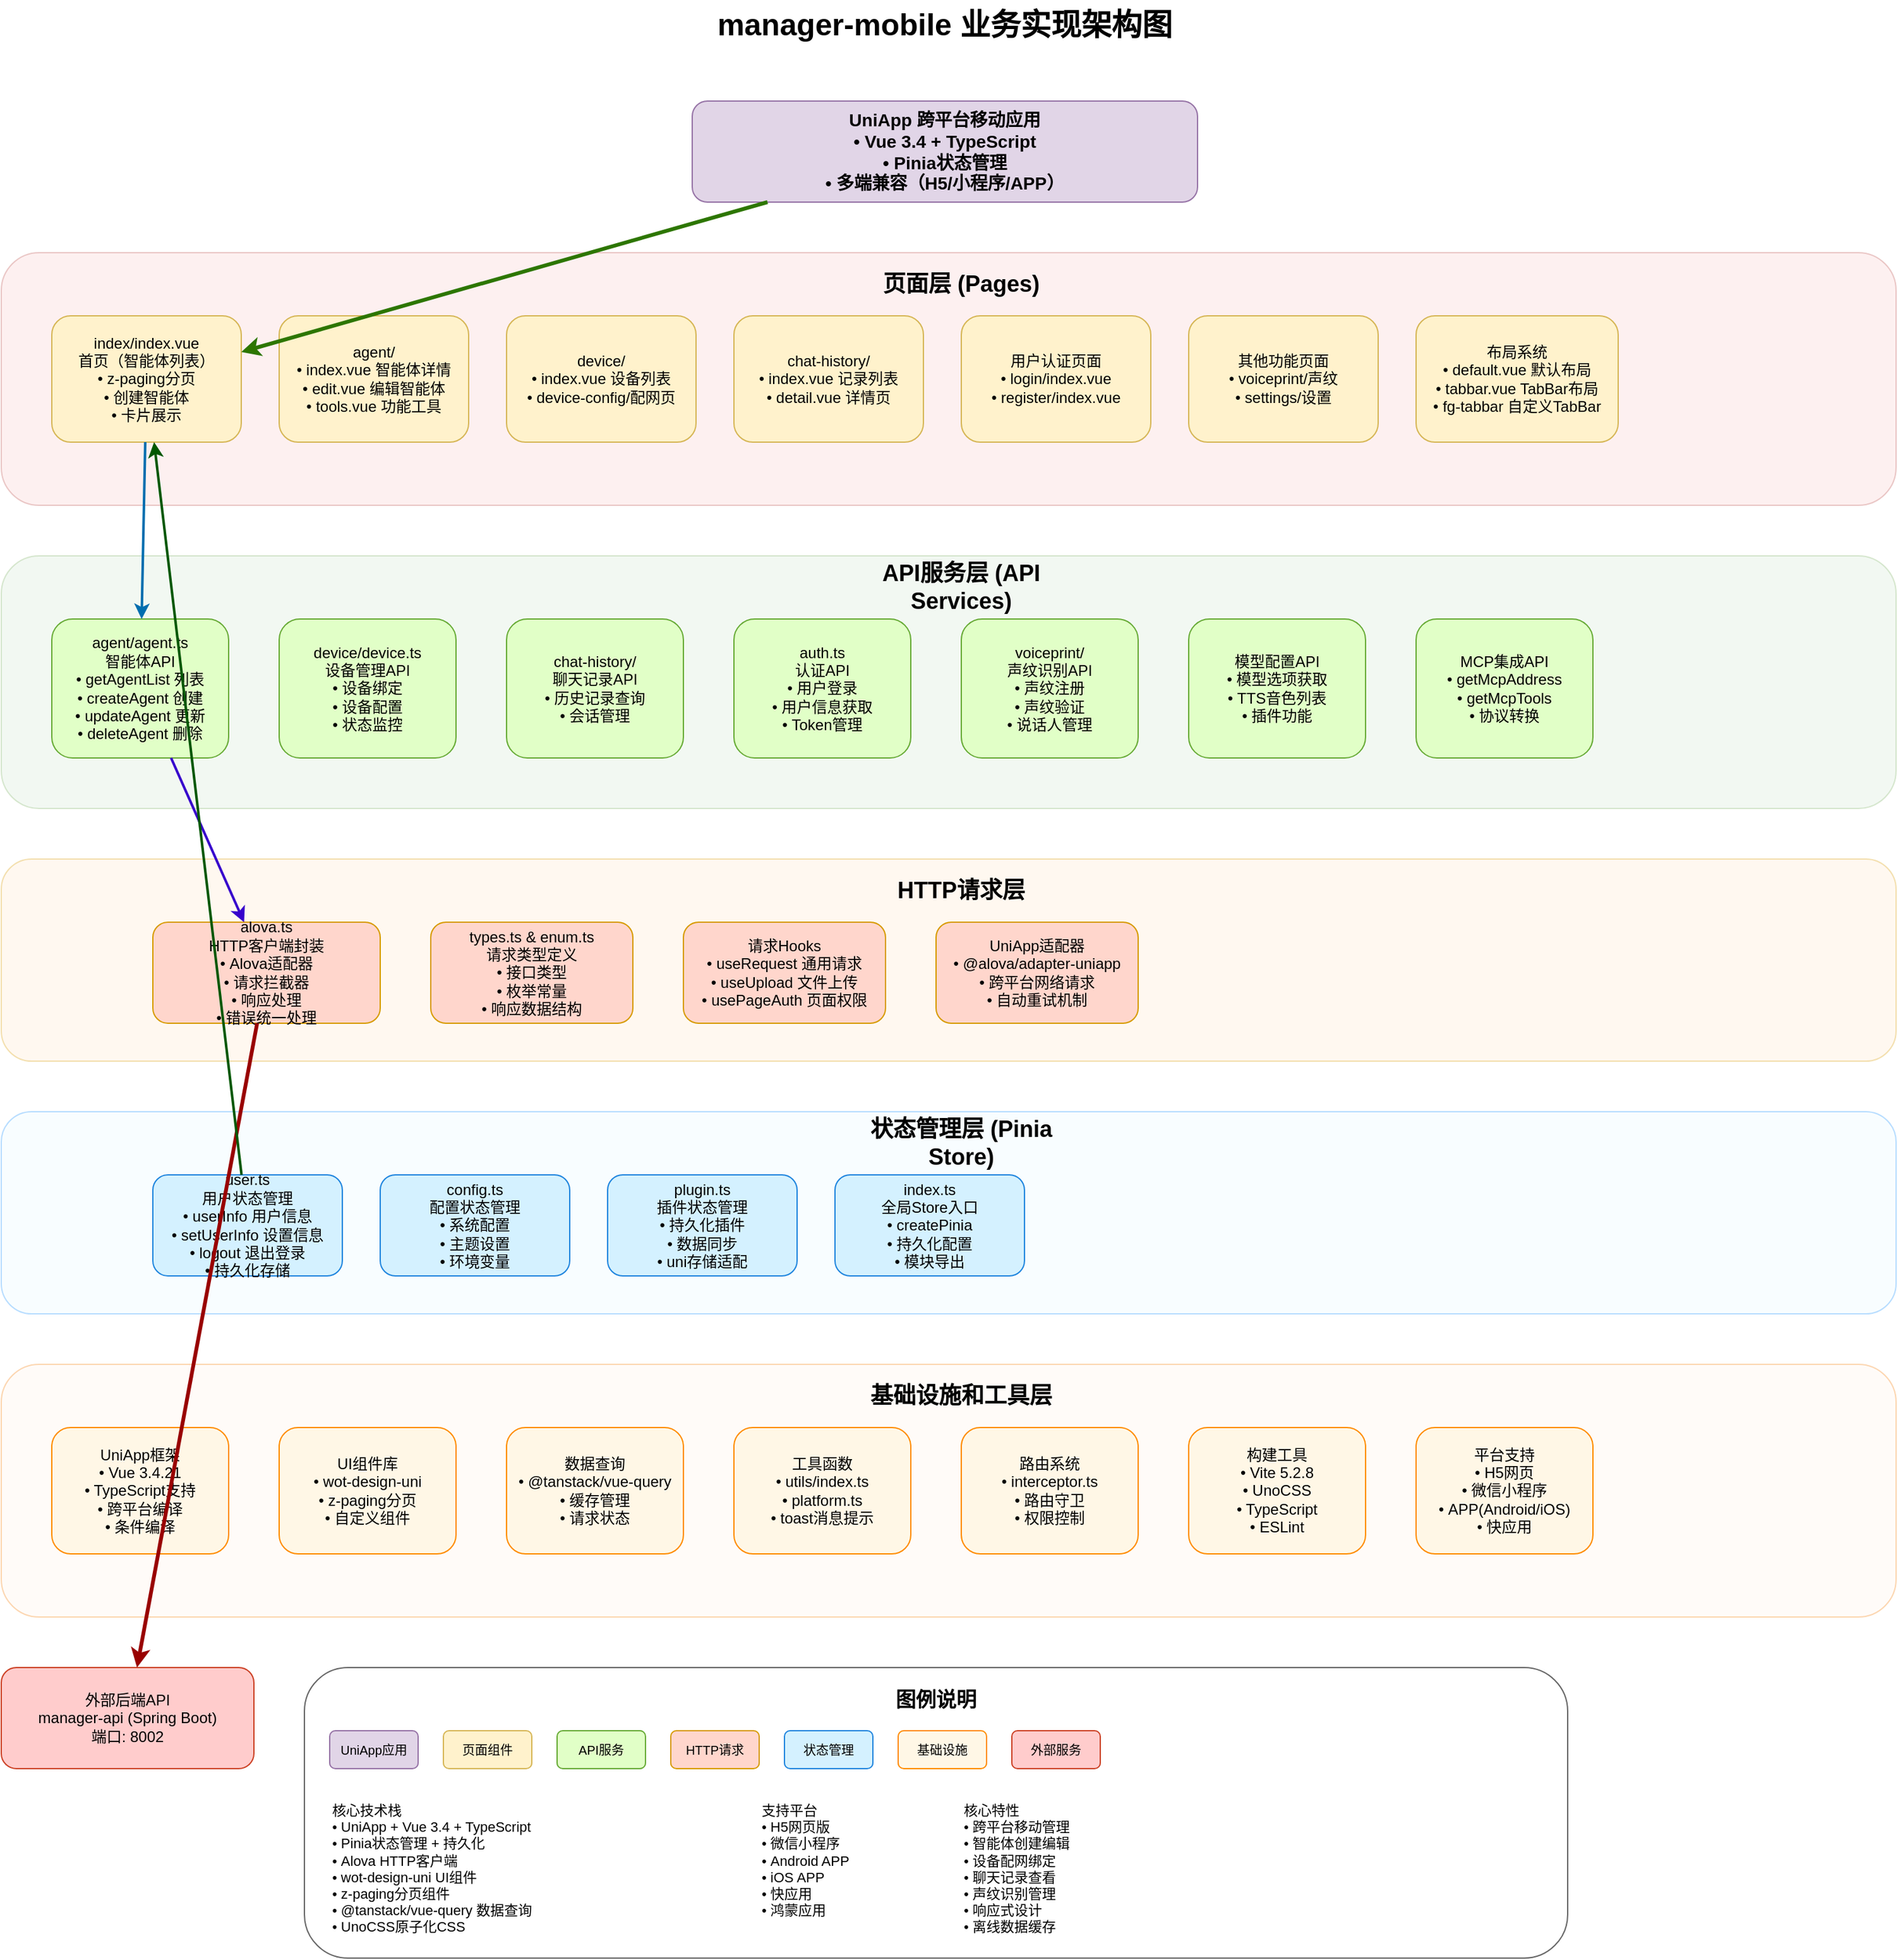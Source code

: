 <mxfile>
    <diagram name="manager-mobile业务架构" id="manager-mobile-business">
        <mxGraphModel dx="1673" dy="907" grid="1" gridSize="10" guides="1" tooltips="1" connect="1" arrows="1" fold="1" page="1" pageScale="1" pageWidth="1654" pageHeight="2339" math="0" shadow="0">
            <root>
                <mxCell id="0"/>
                <mxCell id="1" parent="0"/>
                <mxCell id="title" value="manager-mobile 业务实现架构图" style="text;html=1;strokeColor=none;fillColor=none;align=center;verticalAlign=middle;whiteSpace=wrap;rounded=0;fontSize=24;fontStyle=1;" parent="1" vertex="1">
                    <mxGeometry x="577" y="40" width="500" height="40" as="geometry"/>
                </mxCell>
                <mxCell id="main-app" value="UniApp 跨平台移动应用&#xa;• Vue 3.4 + TypeScript&#xa;• Pinia状态管理&#xa;• 多端兼容（H5/小程序/APP）" style="rounded=1;whiteSpace=wrap;html=1;fillColor=#e1d5e7;strokeColor=#9673a6;fontSize=14;fontStyle=1;" parent="1" vertex="1">
                    <mxGeometry x="627" y="120" width="400" height="80" as="geometry"/>
                </mxCell>
                <mxCell id="pages-layer" value="" style="rounded=1;whiteSpace=wrap;html=1;fillColor=#f8cecc;strokeColor=#b85450;opacity=30;" parent="1" vertex="1">
                    <mxGeometry x="80" y="240" width="1500" height="200" as="geometry"/>
                </mxCell>
                <mxCell id="pages-title" value="页面层 (Pages)" style="text;html=1;strokeColor=none;fillColor=none;align=center;verticalAlign=middle;whiteSpace=wrap;rounded=0;fontSize=18;fontStyle=1;" parent="1" vertex="1">
                    <mxGeometry x="740" y="250" width="200" height="30" as="geometry"/>
                </mxCell>
                <mxCell id="index-page" value="index/index.vue&#xa;首页（智能体列表）&#xa;• z-paging分页&#xa;• 创建智能体&#xa;• 卡片展示" style="rounded=1;whiteSpace=wrap;html=1;fillColor=#fff2cc;strokeColor=#d6b656;" parent="1" vertex="1">
                    <mxGeometry x="120" y="290" width="150" height="100" as="geometry"/>
                </mxCell>
                <mxCell id="agent-pages" value="agent/&#xa;• index.vue 智能体详情&#xa;• edit.vue 编辑智能体&#xa;• tools.vue 功能工具" style="rounded=1;whiteSpace=wrap;html=1;fillColor=#fff2cc;strokeColor=#d6b656;" parent="1" vertex="1">
                    <mxGeometry x="300" y="290" width="150" height="100" as="geometry"/>
                </mxCell>
                <mxCell id="device-pages" value="device/&#xa;• index.vue 设备列表&#xa;• device-config/配网页" style="rounded=1;whiteSpace=wrap;html=1;fillColor=#fff2cc;strokeColor=#d6b656;" parent="1" vertex="1">
                    <mxGeometry x="480" y="290" width="150" height="100" as="geometry"/>
                </mxCell>
                <mxCell id="chat-pages" value="chat-history/&#xa;• index.vue 记录列表&#xa;• detail.vue 详情页" style="rounded=1;whiteSpace=wrap;html=1;fillColor=#fff2cc;strokeColor=#d6b656;" parent="1" vertex="1">
                    <mxGeometry x="660" y="290" width="150" height="100" as="geometry"/>
                </mxCell>
                <mxCell id="auth-pages" value="用户认证页面&#xa;• login/index.vue&#xa;• register/index.vue" style="rounded=1;whiteSpace=wrap;html=1;fillColor=#fff2cc;strokeColor=#d6b656;" parent="1" vertex="1">
                    <mxGeometry x="840" y="290" width="150" height="100" as="geometry"/>
                </mxCell>
                <mxCell id="other-pages" value="其他功能页面&#xa;• voiceprint/声纹&#xa;• settings/设置" style="rounded=1;whiteSpace=wrap;html=1;fillColor=#fff2cc;strokeColor=#d6b656;" parent="1" vertex="1">
                    <mxGeometry x="1020" y="290" width="150" height="100" as="geometry"/>
                </mxCell>
                <mxCell id="layout-system" value="布局系统&#xa;• default.vue 默认布局&#xa;• tabbar.vue TabBar布局&#xa;• fg-tabbar 自定义TabBar" style="rounded=1;whiteSpace=wrap;html=1;fillColor=#fff2cc;strokeColor=#d6b656;" parent="1" vertex="1">
                    <mxGeometry x="1200" y="290" width="160" height="100" as="geometry"/>
                </mxCell>
                <mxCell id="api-layer" value="" style="rounded=1;whiteSpace=wrap;html=1;fillColor=#d5e8d4;strokeColor=#82b366;opacity=30;" parent="1" vertex="1">
                    <mxGeometry x="80" y="480" width="1500" height="200" as="geometry"/>
                </mxCell>
                <mxCell id="api-title" value="API服务层 (API Services)" style="text;html=1;strokeColor=none;fillColor=none;align=center;verticalAlign=middle;whiteSpace=wrap;rounded=0;fontSize=18;fontStyle=1;" parent="1" vertex="1">
                    <mxGeometry x="740" y="490" width="200" height="30" as="geometry"/>
                </mxCell>
                <mxCell id="agent-api" value="agent/agent.ts&#xa;智能体API&#xa;• getAgentList 列表&#xa;• createAgent 创建&#xa;• updateAgent 更新&#xa;• deleteAgent 删除" style="rounded=1;whiteSpace=wrap;html=1;fillColor=#e1ffc7;strokeColor=#67ab36;" parent="1" vertex="1">
                    <mxGeometry x="120" y="530" width="140" height="110" as="geometry"/>
                </mxCell>
                <mxCell id="device-api" value="device/device.ts&#xa;设备管理API&#xa;• 设备绑定&#xa;• 设备配置&#xa;• 状态监控" style="rounded=1;whiteSpace=wrap;html=1;fillColor=#e1ffc7;strokeColor=#67ab36;" parent="1" vertex="1">
                    <mxGeometry x="300" y="530" width="140" height="110" as="geometry"/>
                </mxCell>
                <mxCell id="chat-api" value="chat-history/&#xa;聊天记录API&#xa;• 历史记录查询&#xa;• 会话管理" style="rounded=1;whiteSpace=wrap;html=1;fillColor=#e1ffc7;strokeColor=#67ab36;" parent="1" vertex="1">
                    <mxGeometry x="480" y="530" width="140" height="110" as="geometry"/>
                </mxCell>
                <mxCell id="auth-api" value="auth.ts&#xa;认证API&#xa;• 用户登录&#xa;• 用户信息获取&#xa;• Token管理" style="rounded=1;whiteSpace=wrap;html=1;fillColor=#e1ffc7;strokeColor=#67ab36;" parent="1" vertex="1">
                    <mxGeometry x="660" y="530" width="140" height="110" as="geometry"/>
                </mxCell>
                <mxCell id="voice-api" value="voiceprint/&#xa;声纹识别API&#xa;• 声纹注册&#xa;• 声纹验证&#xa;• 说话人管理" style="rounded=1;whiteSpace=wrap;html=1;fillColor=#e1ffc7;strokeColor=#67ab36;" parent="1" vertex="1">
                    <mxGeometry x="840" y="530" width="140" height="110" as="geometry"/>
                </mxCell>
                <mxCell id="model-api" value="模型配置API&#xa;• 模型选项获取&#xa;• TTS音色列表&#xa;• 插件功能" style="rounded=1;whiteSpace=wrap;html=1;fillColor=#e1ffc7;strokeColor=#67ab36;" parent="1" vertex="1">
                    <mxGeometry x="1020" y="530" width="140" height="110" as="geometry"/>
                </mxCell>
                <mxCell id="mcp-api" value="MCP集成API&#xa;• getMcpAddress&#xa;• getMcpTools&#xa;• 协议转换" style="rounded=1;whiteSpace=wrap;html=1;fillColor=#e1ffc7;strokeColor=#67ab36;" parent="1" vertex="1">
                    <mxGeometry x="1200" y="530" width="140" height="110" as="geometry"/>
                </mxCell>
                <mxCell id="http-layer" value="" style="rounded=1;whiteSpace=wrap;html=1;fillColor=#ffe6cc;strokeColor=#d79b00;opacity=30;" parent="1" vertex="1">
                    <mxGeometry x="80" y="720" width="1500" height="160" as="geometry"/>
                </mxCell>
                <mxCell id="http-title" value="HTTP请求层" style="text;html=1;strokeColor=none;fillColor=none;align=center;verticalAlign=middle;whiteSpace=wrap;rounded=0;fontSize=18;fontStyle=1;" parent="1" vertex="1">
                    <mxGeometry x="740" y="730" width="200" height="30" as="geometry"/>
                </mxCell>
                <mxCell id="alova-http" value="alova.ts&#xa;HTTP客户端封装&#xa;• Alova适配器&#xa;• 请求拦截器&#xa;• 响应处理&#xa;• 错误统一处理" style="rounded=1;whiteSpace=wrap;html=1;fillColor=#ffd6cc;strokeColor=#d79b00;" parent="1" vertex="1">
                    <mxGeometry x="200" y="770" width="180" height="80" as="geometry"/>
                </mxCell>
                <mxCell id="request-types" value="types.ts &amp; enum.ts&#xa;请求类型定义&#xa;• 接口类型&#xa;• 枚举常量&#xa;• 响应数据结构" style="rounded=1;whiteSpace=wrap;html=1;fillColor=#ffd6cc;strokeColor=#d79b00;" parent="1" vertex="1">
                    <mxGeometry x="420" y="770" width="160" height="80" as="geometry"/>
                </mxCell>
                <mxCell id="request-hooks" value="请求Hooks&#xa;• useRequest 通用请求&#xa;• useUpload 文件上传&#xa;• usePageAuth 页面权限" style="rounded=1;whiteSpace=wrap;html=1;fillColor=#ffd6cc;strokeColor=#d79b00;" parent="1" vertex="1">
                    <mxGeometry x="620" y="770" width="160" height="80" as="geometry"/>
                </mxCell>
                <mxCell id="uniapp-adapter" value="UniApp适配器&#xa;• @alova/adapter-uniapp&#xa;• 跨平台网络请求&#xa;• 自动重试机制" style="rounded=1;whiteSpace=wrap;html=1;fillColor=#ffd6cc;strokeColor=#d79b00;" parent="1" vertex="1">
                    <mxGeometry x="820" y="770" width="160" height="80" as="geometry"/>
                </mxCell>
                <mxCell id="store-layer" value="" style="rounded=1;whiteSpace=wrap;html=1;fillColor=#e6f7ff;strokeColor=#1890ff;opacity=30;" parent="1" vertex="1">
                    <mxGeometry x="80" y="920" width="1500" height="160" as="geometry"/>
                </mxCell>
                <mxCell id="store-title" value="状态管理层 (Pinia Store)" style="text;html=1;strokeColor=none;fillColor=none;align=center;verticalAlign=middle;whiteSpace=wrap;rounded=0;fontSize=18;fontStyle=1;" parent="1" vertex="1">
                    <mxGeometry x="740" y="930" width="200" height="30" as="geometry"/>
                </mxCell>
                <mxCell id="user-store" value="user.ts&#xa;用户状态管理&#xa;• userInfo 用户信息&#xa;• setUserInfo 设置信息&#xa;• logout 退出登录&#xa;• 持久化存储" style="rounded=1;whiteSpace=wrap;html=1;fillColor=#d4f1ff;strokeColor=#1f85de;" parent="1" vertex="1">
                    <mxGeometry x="200" y="970" width="150" height="80" as="geometry"/>
                </mxCell>
                <mxCell id="config-store" value="config.ts&#xa;配置状态管理&#xa;• 系统配置&#xa;• 主题设置&#xa;• 环境变量" style="rounded=1;whiteSpace=wrap;html=1;fillColor=#d4f1ff;strokeColor=#1f85de;" parent="1" vertex="1">
                    <mxGeometry x="380" y="970" width="150" height="80" as="geometry"/>
                </mxCell>
                <mxCell id="plugin-store" value="plugin.ts&#xa;插件状态管理&#xa;• 持久化插件&#xa;• 数据同步&#xa;• uni存储适配" style="rounded=1;whiteSpace=wrap;html=1;fillColor=#d4f1ff;strokeColor=#1f85de;" parent="1" vertex="1">
                    <mxGeometry x="560" y="970" width="150" height="80" as="geometry"/>
                </mxCell>
                <mxCell id="global-store" value="index.ts&#xa;全局Store入口&#xa;• createPinia&#xa;• 持久化配置&#xa;• 模块导出" style="rounded=1;whiteSpace=wrap;html=1;fillColor=#d4f1ff;strokeColor=#1f85de;" parent="1" vertex="1">
                    <mxGeometry x="740" y="970" width="150" height="80" as="geometry"/>
                </mxCell>
                <mxCell id="infra-layer" value="" style="rounded=1;whiteSpace=wrap;html=1;fillColor=#fff2e6;strokeColor=#f57c00;opacity=30;" parent="1" vertex="1">
                    <mxGeometry x="80" y="1120" width="1500" height="200" as="geometry"/>
                </mxCell>
                <mxCell id="infra-title" value="基础设施和工具层" style="text;html=1;strokeColor=none;fillColor=none;align=center;verticalAlign=middle;whiteSpace=wrap;rounded=0;fontSize=18;fontStyle=1;" parent="1" vertex="1">
                    <mxGeometry x="740" y="1130" width="200" height="30" as="geometry"/>
                </mxCell>
                <mxCell id="uniapp-framework" value="UniApp框架&#xa;• Vue 3.4.21&#xa;• TypeScript支持&#xa;• 跨平台编译&#xa;• 条件编译" style="rounded=1;whiteSpace=wrap;html=1;fillColor=#fff7e6;strokeColor=#ff8c00;" parent="1" vertex="1">
                    <mxGeometry x="120" y="1170" width="140" height="100" as="geometry"/>
                </mxCell>
                <mxCell id="ui-components" value="UI组件库&#xa;• wot-design-uni&#xa;• z-paging分页&#xa;• 自定义组件" style="rounded=1;whiteSpace=wrap;html=1;fillColor=#fff7e6;strokeColor=#ff8c00;" parent="1" vertex="1">
                    <mxGeometry x="300" y="1170" width="140" height="100" as="geometry"/>
                </mxCell>
                <mxCell id="data-query" value="数据查询&#xa;• @tanstack/vue-query&#xa;• 缓存管理&#xa;• 请求状态" style="rounded=1;whiteSpace=wrap;html=1;fillColor=#fff7e6;strokeColor=#ff8c00;" parent="1" vertex="1">
                    <mxGeometry x="480" y="1170" width="140" height="100" as="geometry"/>
                </mxCell>
                <mxCell id="utils" value="工具函数&#xa;• utils/index.ts&#xa;• platform.ts&#xa;• toast消息提示" style="rounded=1;whiteSpace=wrap;html=1;fillColor=#fff7e6;strokeColor=#ff8c00;" parent="1" vertex="1">
                    <mxGeometry x="660" y="1170" width="140" height="100" as="geometry"/>
                </mxCell>
                <mxCell id="router" value="路由系统&#xa;• interceptor.ts&#xa;• 路由守卫&#xa;• 权限控制" style="rounded=1;whiteSpace=wrap;html=1;fillColor=#fff7e6;strokeColor=#ff8c00;" parent="1" vertex="1">
                    <mxGeometry x="840" y="1170" width="140" height="100" as="geometry"/>
                </mxCell>
                <mxCell id="build-tools" value="构建工具&#xa;• Vite 5.2.8&#xa;• UnoCSS&#xa;• TypeScript&#xa;• ESLint" style="rounded=1;whiteSpace=wrap;html=1;fillColor=#fff7e6;strokeColor=#ff8c00;" parent="1" vertex="1">
                    <mxGeometry x="1020" y="1170" width="140" height="100" as="geometry"/>
                </mxCell>
                <mxCell id="platform-support" value="平台支持&#xa;• H5网页&#xa;• 微信小程序&#xa;• APP(Android/iOS)&#xa;• 快应用" style="rounded=1;whiteSpace=wrap;html=1;fillColor=#fff7e6;strokeColor=#ff8c00;" parent="1" vertex="1">
                    <mxGeometry x="1200" y="1170" width="140" height="100" as="geometry"/>
                </mxCell>
                <mxCell id="external-apis" value="外部后端API&#xa;manager-api (Spring Boot)&#xa;端口: 8002" style="rounded=1;whiteSpace=wrap;html=1;fillColor=#ffcccc;strokeColor=#cc4125;" parent="1" vertex="1">
                    <mxGeometry x="80" y="1360" width="200" height="80" as="geometry"/>
                </mxCell>
                <mxCell id="flow1" style="endArrow=classic;html=1;rounded=0;strokeWidth=3;fillColor=#60a917;strokeColor=#2D7600;" parent="1" source="main-app" target="index-page" edge="1">
                    <mxGeometry width="50" height="50" relative="1" as="geometry">
                        <mxPoint x="827" y="200" as="sourcePoint"/>
                        <mxPoint x="195" y="290" as="targetPoint"/>
                    </mxGeometry>
                </mxCell>
                <mxCell id="flow2" style="endArrow=classic;html=1;rounded=0;strokeWidth=2;fillColor=#1ba1e2;strokeColor=#006EAF;" parent="1" source="index-page" target="agent-api" edge="1">
                    <mxGeometry width="50" height="50" relative="1" as="geometry">
                        <mxPoint x="195" y="390" as="sourcePoint"/>
                        <mxPoint x="190" y="530" as="targetPoint"/>
                    </mxGeometry>
                </mxCell>
                <mxCell id="flow3" style="endArrow=classic;html=1;rounded=0;strokeWidth=2;fillColor=#6a00ff;strokeColor=#3700CC;" parent="1" source="agent-api" target="alova-http" edge="1">
                    <mxGeometry width="50" height="50" relative="1" as="geometry">
                        <mxPoint x="190" y="640" as="sourcePoint"/>
                        <mxPoint x="290" y="770" as="targetPoint"/>
                    </mxGeometry>
                </mxCell>
                <mxCell id="flow4" style="endArrow=classic;html=1;rounded=0;strokeWidth=3;fillColor=#cc0000;strokeColor=#990000;" parent="1" source="alova-http" target="external-apis" edge="1">
                    <mxGeometry width="50" height="50" relative="1" as="geometry">
                        <mxPoint x="290" y="850" as="sourcePoint"/>
                        <mxPoint x="180" y="1360" as="targetPoint"/>
                    </mxGeometry>
                </mxCell>
                <mxCell id="flow5" style="endArrow=classic;html=1;rounded=0;strokeWidth=2;fillColor=#008a00;strokeColor=#005700;" parent="1" source="user-store" target="index-page" edge="1">
                    <mxGeometry width="50" height="50" relative="1" as="geometry">
                        <mxPoint x="275" y="970" as="sourcePoint"/>
                        <mxPoint x="195" y="390" as="targetPoint"/>
                    </mxGeometry>
                </mxCell>
                <mxCell id="legend-box" value="" style="rounded=1;whiteSpace=wrap;html=1;fillColor=#ffffff;strokeColor=#666666;" parent="1" vertex="1">
                    <mxGeometry x="320" y="1360" width="1000" height="230" as="geometry"/>
                </mxCell>
                <mxCell id="legend-title" value="图例说明" style="text;html=1;strokeColor=none;fillColor=none;align=center;verticalAlign=middle;whiteSpace=wrap;rounded=0;fontSize=16;fontStyle=1;" parent="1" vertex="1">
                    <mxGeometry x="770" y="1370" width="100" height="30" as="geometry"/>
                </mxCell>
                <mxCell id="legend1" value="UniApp应用" style="rounded=1;whiteSpace=wrap;html=1;fillColor=#e1d5e7;strokeColor=#9673a6;fontSize=10;" parent="1" vertex="1">
                    <mxGeometry x="340" y="1410" width="70" height="30" as="geometry"/>
                </mxCell>
                <mxCell id="legend2" value="页面组件" style="rounded=1;whiteSpace=wrap;html=1;fillColor=#fff2cc;strokeColor=#d6b656;fontSize=10;" parent="1" vertex="1">
                    <mxGeometry x="430" y="1410" width="70" height="30" as="geometry"/>
                </mxCell>
                <mxCell id="legend3" value="API服务" style="rounded=1;whiteSpace=wrap;html=1;fillColor=#e1ffc7;strokeColor=#67ab36;fontSize=10;" parent="1" vertex="1">
                    <mxGeometry x="520" y="1410" width="70" height="30" as="geometry"/>
                </mxCell>
                <mxCell id="legend4" value="HTTP请求" style="rounded=1;whiteSpace=wrap;html=1;fillColor=#ffd6cc;strokeColor=#d79b00;fontSize=10;" parent="1" vertex="1">
                    <mxGeometry x="610" y="1410" width="70" height="30" as="geometry"/>
                </mxCell>
                <mxCell id="legend5" value="状态管理" style="rounded=1;whiteSpace=wrap;html=1;fillColor=#d4f1ff;strokeColor=#1f85de;fontSize=10;" parent="1" vertex="1">
                    <mxGeometry x="700" y="1410" width="70" height="30" as="geometry"/>
                </mxCell>
                <mxCell id="legend6" value="基础设施" style="rounded=1;whiteSpace=wrap;html=1;fillColor=#fff7e6;strokeColor=#ff8c00;fontSize=10;" parent="1" vertex="1">
                    <mxGeometry x="790" y="1410" width="70" height="30" as="geometry"/>
                </mxCell>
                <mxCell id="legend7" value="外部服务" style="rounded=1;whiteSpace=wrap;html=1;fillColor=#ffcccc;strokeColor=#cc4125;fontSize=10;" parent="1" vertex="1">
                    <mxGeometry x="880" y="1410" width="70" height="30" as="geometry"/>
                </mxCell>
                <mxCell id="tech-stack" value="核心技术栈&#xa;• UniApp + Vue 3.4 + TypeScript&#xa;• Pinia状态管理 + 持久化&#xa;• Alova HTTP客户端&#xa;• wot-design-uni UI组件&#xa;• z-paging分页组件&#xa;• @tanstack/vue-query 数据查询&#xa;• UnoCSS原子化CSS" style="text;html=1;strokeColor=none;fillColor=none;align=left;verticalAlign=top;whiteSpace=wrap;rounded=0;fontSize=11;" parent="1" vertex="1">
                    <mxGeometry x="340" y="1460" width="300" height="120" as="geometry"/>
                </mxCell>
                <mxCell id="platform-info" value="支持平台&#xa;• H5网页版&#xa;• 微信小程序&#xa;• Android APP&#xa;• iOS APP&#xa;• 快应用&#xa;• 鸿蒙应用" style="text;html=1;strokeColor=none;fillColor=none;align=left;verticalAlign=top;whiteSpace=wrap;rounded=0;fontSize=11;" parent="1" vertex="1">
                    <mxGeometry x="680" y="1460" width="120" height="120" as="geometry"/>
                </mxCell>
                <mxCell id="features-info" value="核心特性&#xa;• 跨平台移动管理&#xa;• 智能体创建编辑&#xa;• 设备配网绑定&#xa;• 聊天记录查看&#xa;• 声纹识别管理&#xa;• 响应式设计&#xa;• 离线数据缓存" style="text;html=1;strokeColor=none;fillColor=none;align=left;verticalAlign=top;whiteSpace=wrap;rounded=0;fontSize=11;" parent="1" vertex="1">
                    <mxGeometry x="840" y="1460" width="140" height="120" as="geometry"/>
                </mxCell>
            </root>
        </mxGraphModel>
    </diagram>
</mxfile>